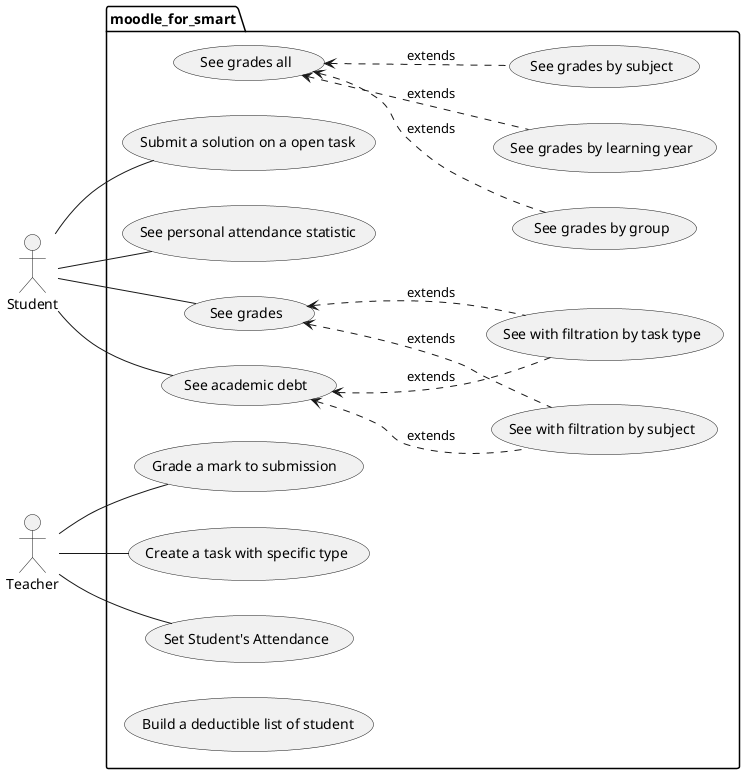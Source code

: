@startuml use-cases

left to right direction

"Student" as Student
"Teacher" as Teacher

package moodle_for_smart {

"See grades" as (SeeGrades)
"See academic debt" as (SeeAcademDebt)
"Submit a solution on a open task" as (SubmitSolution)
"See personal attendance statistic" as (SeePAttendace)

"See with filtration by subject" as (SeeWithFilterBySubject)
"See with filtration by task type" as (SeeWIthFilterByTaskType)

' teacher
"Set Student's Attendance" as (SetAttendance)
"Grade a mark to submission " as (GradeSubmission)
"Create a task with specific type" as (CreateTask)

' Methodist

"See grades all" as (SeeGradesByDean)
"See grades by subject" as (GradesBySubject)
"See grades by group" as (GradesByGroup)
"See grades by learning year" as (SeeGradesLearningYear)

"Build a deductible list of student" as (DeductibleList)
}


Student -- (SeeGrades)
Student -- (SeeAcademDebt)

(SeeWithFilterBySubject) .up.> (SeeGrades) : extends
(SeeWithFilterBySubject) .up.> (SeeAcademDebt): extends
(SeeWIthFilterByTaskType) .up.> (SeeGrades): extends
(SeeWIthFilterByTaskType) .up.> (SeeAcademDebt): extends

Student -- (SubmitSolution)
Student -- (SeePAttendace)


Teacher -- (SetAttendance)
Teacher -- (GradeSubmission)
Teacher -- (CreateTask)

(GradesByGroup) .up.> (SeeGradesByDean) : extends
(GradesBySubject) .up.> (SeeGradesByDean) : extends
(SeeGradesLearningYear) .up.> (SeeGradesByDean) : extends

@enduml
